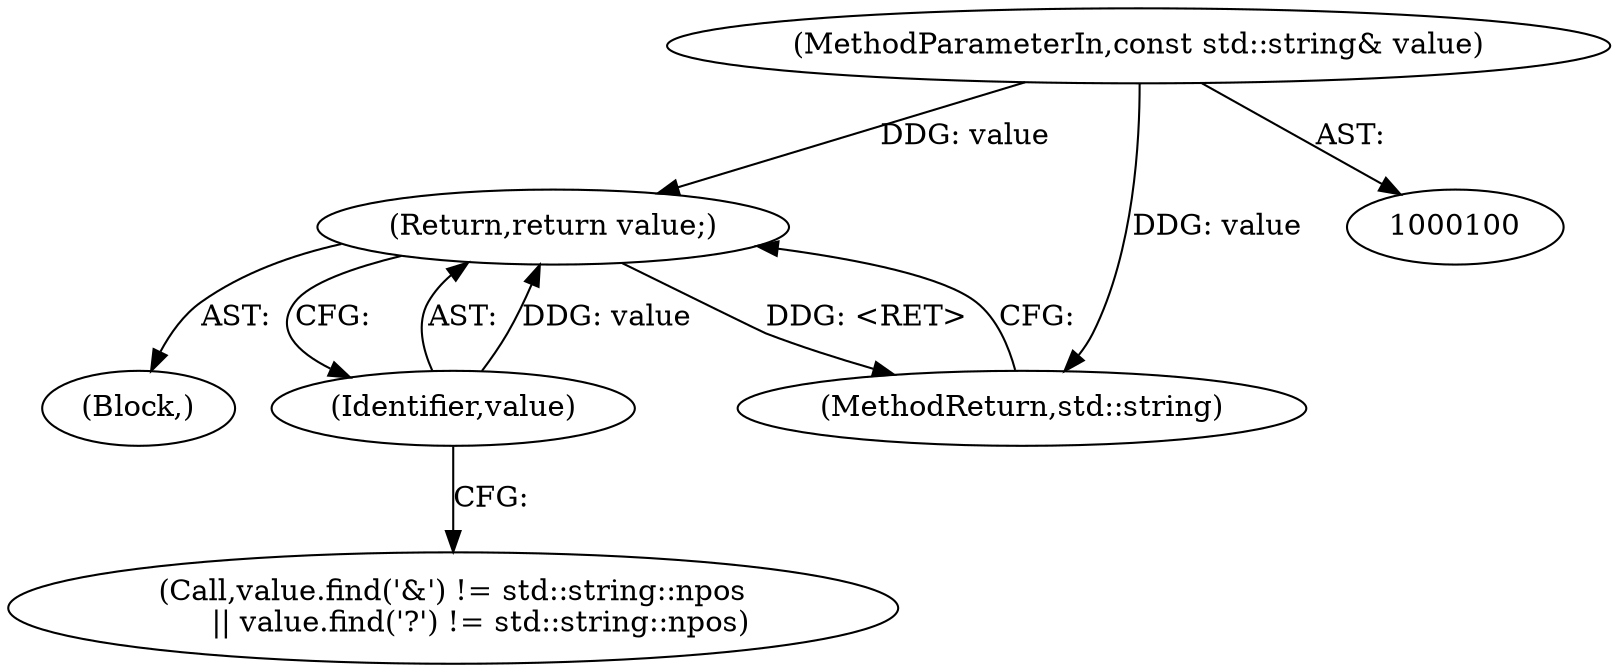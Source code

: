 digraph "1_Chrome_eea3300239f0b53e172a320eb8de59d0bea65f27_5@del" {
"1000115" [label="(Return,return value;)"];
"1000116" [label="(Identifier,value)"];
"1000101" [label="(MethodParameterIn,const std::string& value)"];
"1000115" [label="(Return,return value;)"];
"1000102" [label="(Block,)"];
"1000117" [label="(MethodReturn,std::string)"];
"1000104" [label="(Call,value.find('&') != std::string::npos\n      || value.find('?') != std::string::npos)"];
"1000116" [label="(Identifier,value)"];
"1000101" [label="(MethodParameterIn,const std::string& value)"];
"1000115" -> "1000102"  [label="AST: "];
"1000115" -> "1000116"  [label="CFG: "];
"1000116" -> "1000115"  [label="AST: "];
"1000117" -> "1000115"  [label="CFG: "];
"1000115" -> "1000117"  [label="DDG: <RET>"];
"1000116" -> "1000115"  [label="DDG: value"];
"1000101" -> "1000115"  [label="DDG: value"];
"1000116" -> "1000104"  [label="CFG: "];
"1000101" -> "1000100"  [label="AST: "];
"1000101" -> "1000117"  [label="DDG: value"];
}

